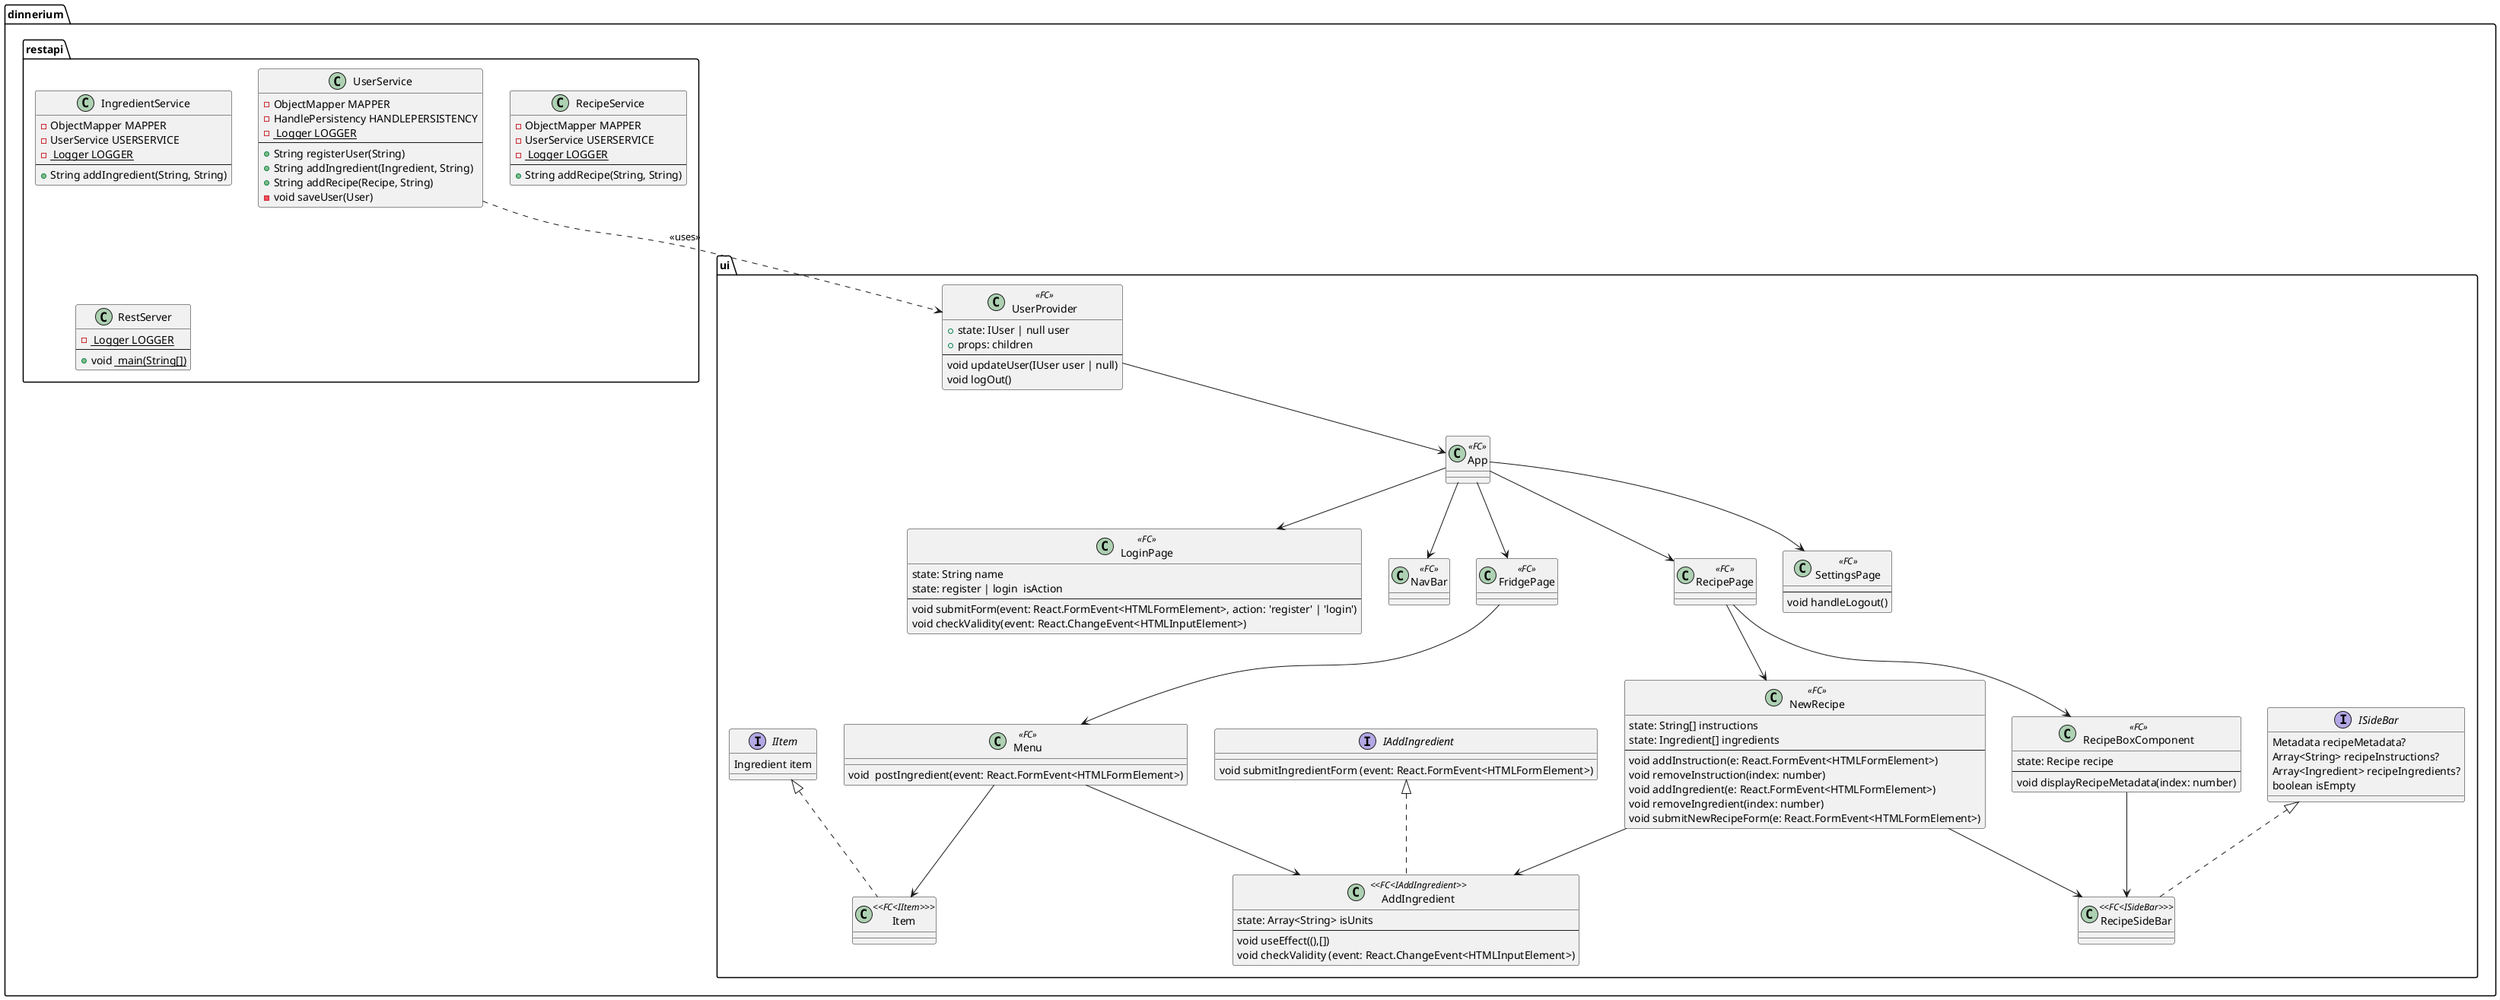 @startuml class_diagram



package dinnerium.restapi{
    class IngredientService {
        - ObjectMapper MAPPER
        - UserService USERSERVICE
        - <u> Logger LOGGER
        --
        + String addIngredient(String, String)
    }

    class RecipeService {
        - ObjectMapper MAPPER
        - UserService USERSERVICE
        - <u> Logger LOGGER
        --
        + String addRecipe(String, String)
    }

    class UserService {
        - ObjectMapper MAPPER
        - HandlePersistency HANDLEPERSISTENCY
        - <u> Logger LOGGER
        --
        + String registerUser(String)
        + String addIngredient(Ingredient, String)
        + String addRecipe(Recipe, String)
        - void saveUser(User)
    }

    class RestServer {
        - <u> Logger LOGGER
        --
        + void <u> main(String[])
    }
}
package dinnerium.ui {


class UserProvider<<FC>>{
    + state: IUser | null user
    + props: children
    --
    void updateUser(IUser user | null)
    void logOut()
}
class App<<FC>>{    
}
class LoginPage<<FC>>{  
    state: String name
    state: register | login  isAction 
    --
    void submitForm(event: React.FormEvent<HTMLFormElement>, action: 'register' | 'login')
    void checkValidity(event: React.ChangeEvent<HTMLInputElement>)
}
class NavBar<<FC>>{}

class FridgePage<<FC>>{
} 
class Menu<<FC>>{
    void  postIngredient(event: React.FormEvent<HTMLFormElement>)
}
interface IItem{
    Ingredient item
}
class Item<<FC<IItem>>> implements IItem{}
interface IAddIngredient{
    void submitIngredientForm (event: React.FormEvent<HTMLFormElement>)
}
class AddIngredient<<FC<IAddIngredient>> implements IAddIngredient{
    state: Array<String> isUnits
    --
    void useEffect((),[])
    void checkValidity (event: React.ChangeEvent<HTMLInputElement>)
}
class RecipePage<<FC>>{}

class RecipeBoxComponent<<FC>>{
    state: Recipe recipe
    --
    void displayRecipeMetadata(index: number)
}
class NewRecipe<<FC>>{
    state: String[] instructions
    state: Ingredient[] ingredients
    --
    void addInstruction(e: React.FormEvent<HTMLFormElement>)
    void removeInstruction(index: number)
    void addIngredient(e: React.FormEvent<HTMLFormElement>)
    void removeIngredient(index: number)
    void submitNewRecipeForm(e: React.FormEvent<HTMLFormElement>)
}
interface ISideBar{
    Metadata recipeMetadata?
    Array<String> recipeInstructions?
    Array<Ingredient> recipeIngredients?
    boolean isEmpty

}
class RecipeSideBar<<FC<ISideBar>>> implements ISideBar{}

class SettingsPage<<FC>>{
    --
    void handleLogout()
}

}
UserProvider --> App
App --> LoginPage
App --> NavBar
App --> RecipePage
RecipePage --> RecipeBoxComponent
RecipePage --> NewRecipe
NewRecipe --> RecipeSideBar
RecipeBoxComponent --> RecipeSideBar
NewRecipe --> AddIngredient
App --> FridgePage
FridgePage --> Menu
Menu --> AddIngredient
Menu --> Item
App -->  SettingsPage
UserService ..> UserProvider: <<uses>>
@enduml